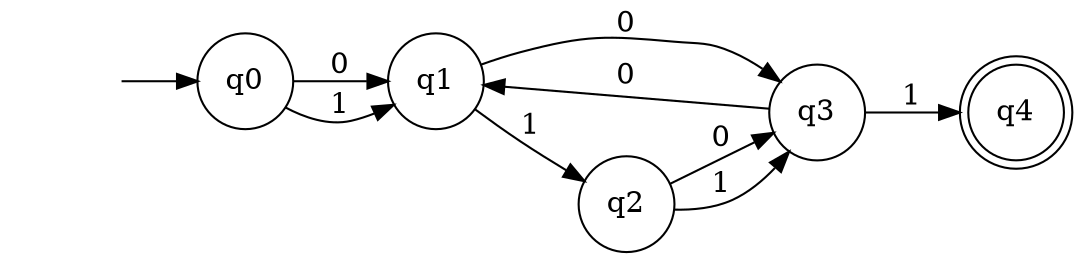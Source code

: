 digraph "Juego Completo" {
	graph [rankdir=LR]
	"" [label="" shape=plaintext]
	q4 [label=q4 shape=doublecircle]
	q0 [label=q0 shape=circle]
	q3 [label=q3 shape=circle]
	q1 [label=q1 shape=circle]
	q2 [label=q2 shape=circle]
	"" -> q0 [label=""]
	q0 -> q1 [label=0]
	q0 -> q1 [label=1]
	q1 -> q3 [label=0]
	q1 -> q2 [label=1]
	q2 -> q3 [label=0]
	q2 -> q3 [label=1]
	q3 -> q1 [label=0]
	q3 -> q4 [label=1]
}
